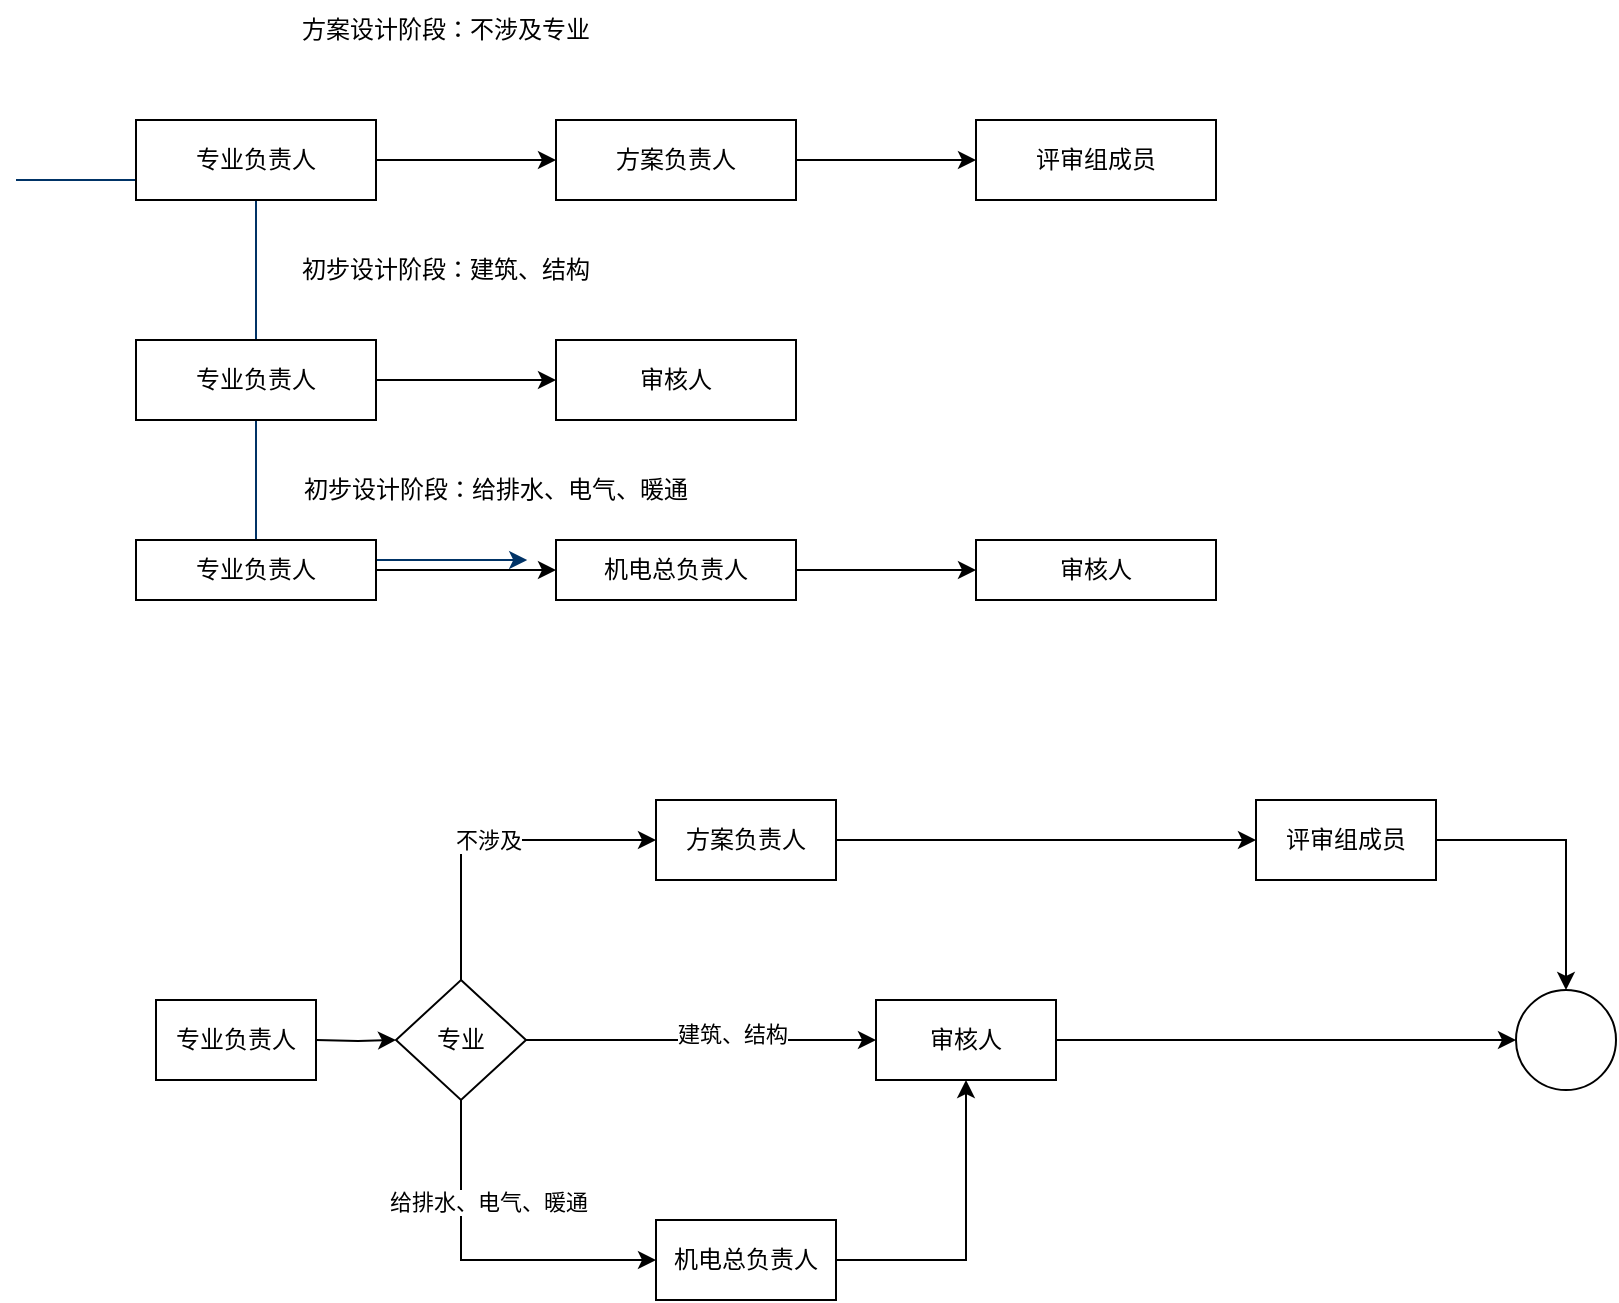<mxfile version="21.6.6" type="github">
  <diagram id="6a731a19-8d31-9384-78a2-239565b7b9f0" name="Page-1">
    <mxGraphModel dx="2603" dy="703" grid="1" gridSize="10" guides="1" tooltips="1" connect="1" arrows="1" fold="1" page="1" pageScale="1" pageWidth="1169" pageHeight="827" background="none" math="0" shadow="0">
      <root>
        <mxCell id="0" />
        <mxCell id="1" parent="0" />
        <mxCell id="54" value="" style="edgeStyle=elbowEdgeStyle;elbow=horizontal;exitX=0;exitY=0.5;exitPerimeter=0;entryX=0.095;entryY=0.5;entryPerimeter=0;fontStyle=1;strokeColor=#003366;strokeWidth=1;html=1;" parent="1" edge="1">
          <mxGeometry width="100" height="100" as="geometry">
            <mxPoint y="100" as="sourcePoint" />
            <mxPoint x="255.605" y="290" as="targetPoint" />
            <Array as="points">
              <mxPoint x="120" y="970" />
            </Array>
          </mxGeometry>
        </mxCell>
        <mxCell id="WEBV-BAg0RPOcg92BSEO-62" style="edgeStyle=orthogonalEdgeStyle;rounded=0;orthogonalLoop=1;jettySize=auto;html=1;" parent="1" source="WEBV-BAg0RPOcg92BSEO-60" target="WEBV-BAg0RPOcg92BSEO-61" edge="1">
          <mxGeometry relative="1" as="geometry" />
        </mxCell>
        <mxCell id="WEBV-BAg0RPOcg92BSEO-60" value="专业负责人" style="rounded=0;whiteSpace=wrap;html=1;" parent="1" vertex="1">
          <mxGeometry x="60" y="70" width="120" height="40" as="geometry" />
        </mxCell>
        <mxCell id="WEBV-BAg0RPOcg92BSEO-65" style="edgeStyle=orthogonalEdgeStyle;rounded=0;orthogonalLoop=1;jettySize=auto;html=1;" parent="1" source="WEBV-BAg0RPOcg92BSEO-61" target="WEBV-BAg0RPOcg92BSEO-64" edge="1">
          <mxGeometry relative="1" as="geometry" />
        </mxCell>
        <mxCell id="WEBV-BAg0RPOcg92BSEO-61" value="方案负责人" style="rounded=0;whiteSpace=wrap;html=1;" parent="1" vertex="1">
          <mxGeometry x="270" y="70" width="120" height="40" as="geometry" />
        </mxCell>
        <mxCell id="WEBV-BAg0RPOcg92BSEO-63" value="方案设计阶段：不涉及专业" style="text;html=1;strokeColor=none;fillColor=none;align=center;verticalAlign=middle;whiteSpace=wrap;rounded=0;" parent="1" vertex="1">
          <mxGeometry x="130" y="10" width="170" height="30" as="geometry" />
        </mxCell>
        <mxCell id="WEBV-BAg0RPOcg92BSEO-64" value="评审组成员" style="rounded=0;whiteSpace=wrap;html=1;" parent="1" vertex="1">
          <mxGeometry x="480" y="70" width="120" height="40" as="geometry" />
        </mxCell>
        <mxCell id="WEBV-BAg0RPOcg92BSEO-66" style="edgeStyle=orthogonalEdgeStyle;rounded=0;orthogonalLoop=1;jettySize=auto;html=1;" parent="1" source="WEBV-BAg0RPOcg92BSEO-67" target="WEBV-BAg0RPOcg92BSEO-69" edge="1">
          <mxGeometry relative="1" as="geometry" />
        </mxCell>
        <mxCell id="WEBV-BAg0RPOcg92BSEO-67" value="专业负责人" style="rounded=0;whiteSpace=wrap;html=1;" parent="1" vertex="1">
          <mxGeometry x="60" y="180" width="120" height="40" as="geometry" />
        </mxCell>
        <mxCell id="WEBV-BAg0RPOcg92BSEO-69" value="审核人" style="rounded=0;whiteSpace=wrap;html=1;" parent="1" vertex="1">
          <mxGeometry x="270" y="180" width="120" height="40" as="geometry" />
        </mxCell>
        <mxCell id="WEBV-BAg0RPOcg92BSEO-71" value="初步设计阶段：建筑、结构" style="text;html=1;strokeColor=none;fillColor=none;align=center;verticalAlign=middle;whiteSpace=wrap;rounded=0;" parent="1" vertex="1">
          <mxGeometry x="130" y="130" width="170" height="30" as="geometry" />
        </mxCell>
        <mxCell id="WEBV-BAg0RPOcg92BSEO-74" style="edgeStyle=orthogonalEdgeStyle;rounded=0;orthogonalLoop=1;jettySize=auto;html=1;" parent="1" source="WEBV-BAg0RPOcg92BSEO-75" target="WEBV-BAg0RPOcg92BSEO-77" edge="1">
          <mxGeometry relative="1" as="geometry" />
        </mxCell>
        <mxCell id="WEBV-BAg0RPOcg92BSEO-75" value="专业负责人" style="rounded=0;whiteSpace=wrap;html=1;" parent="1" vertex="1">
          <mxGeometry x="60" y="280" width="120" height="30" as="geometry" />
        </mxCell>
        <mxCell id="WEBV-BAg0RPOcg92BSEO-76" style="edgeStyle=orthogonalEdgeStyle;rounded=0;orthogonalLoop=1;jettySize=auto;html=1;" parent="1" source="WEBV-BAg0RPOcg92BSEO-77" edge="1">
          <mxGeometry relative="1" as="geometry">
            <mxPoint x="480" y="295" as="targetPoint" />
          </mxGeometry>
        </mxCell>
        <mxCell id="WEBV-BAg0RPOcg92BSEO-77" value="机电总负责人" style="rounded=0;whiteSpace=wrap;html=1;" parent="1" vertex="1">
          <mxGeometry x="270" y="280" width="120" height="30" as="geometry" />
        </mxCell>
        <mxCell id="WEBV-BAg0RPOcg92BSEO-78" value="审核人" style="rounded=0;whiteSpace=wrap;html=1;" parent="1" vertex="1">
          <mxGeometry x="480" y="280" width="120" height="30" as="geometry" />
        </mxCell>
        <mxCell id="WEBV-BAg0RPOcg92BSEO-79" value="初步设计阶段：给排水、电气、暖通" style="text;html=1;strokeColor=none;fillColor=none;align=center;verticalAlign=middle;whiteSpace=wrap;rounded=0;" parent="1" vertex="1">
          <mxGeometry x="120" y="240" width="240" height="30" as="geometry" />
        </mxCell>
        <mxCell id="WEBV-BAg0RPOcg92BSEO-91" style="edgeStyle=orthogonalEdgeStyle;rounded=0;orthogonalLoop=1;jettySize=auto;html=1;" parent="1" target="WEBV-BAg0RPOcg92BSEO-88" edge="1">
          <mxGeometry relative="1" as="geometry">
            <mxPoint x="150" y="530" as="sourcePoint" />
          </mxGeometry>
        </mxCell>
        <mxCell id="WEBV-BAg0RPOcg92BSEO-80" value="专业负责人" style="rounded=0;whiteSpace=wrap;html=1;" parent="1" vertex="1">
          <mxGeometry x="70" y="510" width="80" height="40" as="geometry" />
        </mxCell>
        <mxCell id="WEBV-BAg0RPOcg92BSEO-81" style="edgeStyle=orthogonalEdgeStyle;rounded=0;orthogonalLoop=1;jettySize=auto;html=1;exitX=0.5;exitY=1;exitDx=0;exitDy=0;" parent="1" source="WEBV-BAg0RPOcg92BSEO-61" target="WEBV-BAg0RPOcg92BSEO-61" edge="1">
          <mxGeometry relative="1" as="geometry" />
        </mxCell>
        <mxCell id="WEBV-BAg0RPOcg92BSEO-98" style="edgeStyle=orthogonalEdgeStyle;rounded=0;orthogonalLoop=1;jettySize=auto;html=1;" parent="1" source="WEBV-BAg0RPOcg92BSEO-83" target="WEBV-BAg0RPOcg92BSEO-85" edge="1">
          <mxGeometry relative="1" as="geometry" />
        </mxCell>
        <mxCell id="WEBV-BAg0RPOcg92BSEO-83" value="方案负责人" style="rounded=0;whiteSpace=wrap;html=1;" parent="1" vertex="1">
          <mxGeometry x="320" y="410" width="90" height="40" as="geometry" />
        </mxCell>
        <mxCell id="WEBV-BAg0RPOcg92BSEO-100" style="edgeStyle=orthogonalEdgeStyle;rounded=0;orthogonalLoop=1;jettySize=auto;html=1;entryX=0.5;entryY=0;entryDx=0;entryDy=0;" parent="1" source="WEBV-BAg0RPOcg92BSEO-85" target="WEBV-BAg0RPOcg92BSEO-90" edge="1">
          <mxGeometry relative="1" as="geometry" />
        </mxCell>
        <mxCell id="WEBV-BAg0RPOcg92BSEO-85" value="评审组成员" style="rounded=0;whiteSpace=wrap;html=1;" parent="1" vertex="1">
          <mxGeometry x="620" y="410" width="90" height="40" as="geometry" />
        </mxCell>
        <mxCell id="WEBV-BAg0RPOcg92BSEO-99" style="edgeStyle=orthogonalEdgeStyle;rounded=0;orthogonalLoop=1;jettySize=auto;html=1;entryX=0;entryY=0.5;entryDx=0;entryDy=0;" parent="1" source="WEBV-BAg0RPOcg92BSEO-86" target="WEBV-BAg0RPOcg92BSEO-90" edge="1">
          <mxGeometry relative="1" as="geometry" />
        </mxCell>
        <mxCell id="WEBV-BAg0RPOcg92BSEO-86" value="审核人" style="rounded=0;whiteSpace=wrap;html=1;" parent="1" vertex="1">
          <mxGeometry x="430" y="510" width="90" height="40" as="geometry" />
        </mxCell>
        <mxCell id="WEBV-BAg0RPOcg92BSEO-101" style="edgeStyle=orthogonalEdgeStyle;rounded=0;orthogonalLoop=1;jettySize=auto;html=1;entryX=0.5;entryY=1;entryDx=0;entryDy=0;" parent="1" source="WEBV-BAg0RPOcg92BSEO-87" target="WEBV-BAg0RPOcg92BSEO-86" edge="1">
          <mxGeometry relative="1" as="geometry" />
        </mxCell>
        <mxCell id="WEBV-BAg0RPOcg92BSEO-87" value="机电总负责人" style="rounded=0;whiteSpace=wrap;html=1;" parent="1" vertex="1">
          <mxGeometry x="320" y="620" width="90" height="40" as="geometry" />
        </mxCell>
        <mxCell id="WEBV-BAg0RPOcg92BSEO-92" style="edgeStyle=orthogonalEdgeStyle;rounded=0;orthogonalLoop=1;jettySize=auto;html=1;entryX=0;entryY=0.5;entryDx=0;entryDy=0;" parent="1" source="WEBV-BAg0RPOcg92BSEO-88" target="WEBV-BAg0RPOcg92BSEO-83" edge="1">
          <mxGeometry relative="1" as="geometry">
            <Array as="points">
              <mxPoint x="223" y="430" />
            </Array>
          </mxGeometry>
        </mxCell>
        <mxCell id="WEBV-BAg0RPOcg92BSEO-93" value="不涉及" style="edgeLabel;html=1;align=center;verticalAlign=middle;resizable=0;points=[];" parent="WEBV-BAg0RPOcg92BSEO-92" vertex="1" connectable="0">
          <mxGeometry x="-0.008" relative="1" as="geometry">
            <mxPoint as="offset" />
          </mxGeometry>
        </mxCell>
        <mxCell id="WEBV-BAg0RPOcg92BSEO-94" style="edgeStyle=orthogonalEdgeStyle;rounded=0;orthogonalLoop=1;jettySize=auto;html=1;" parent="1" source="WEBV-BAg0RPOcg92BSEO-88" target="WEBV-BAg0RPOcg92BSEO-86" edge="1">
          <mxGeometry relative="1" as="geometry" />
        </mxCell>
        <mxCell id="WEBV-BAg0RPOcg92BSEO-95" value="建筑、结构" style="edgeLabel;html=1;align=center;verticalAlign=middle;resizable=0;points=[];" parent="WEBV-BAg0RPOcg92BSEO-94" vertex="1" connectable="0">
          <mxGeometry x="0.177" y="3" relative="1" as="geometry">
            <mxPoint as="offset" />
          </mxGeometry>
        </mxCell>
        <mxCell id="WEBV-BAg0RPOcg92BSEO-96" style="edgeStyle=orthogonalEdgeStyle;rounded=0;orthogonalLoop=1;jettySize=auto;html=1;entryX=0;entryY=0.5;entryDx=0;entryDy=0;" parent="1" source="WEBV-BAg0RPOcg92BSEO-88" target="WEBV-BAg0RPOcg92BSEO-87" edge="1">
          <mxGeometry relative="1" as="geometry">
            <Array as="points">
              <mxPoint x="223" y="640" />
            </Array>
          </mxGeometry>
        </mxCell>
        <mxCell id="WEBV-BAg0RPOcg92BSEO-97" value="给排水、电气、暖通" style="edgeLabel;html=1;align=center;verticalAlign=middle;resizable=0;points=[];" parent="WEBV-BAg0RPOcg92BSEO-96" vertex="1" connectable="0">
          <mxGeometry x="-0.427" relative="1" as="geometry">
            <mxPoint x="13" as="offset" />
          </mxGeometry>
        </mxCell>
        <mxCell id="WEBV-BAg0RPOcg92BSEO-88" value="专业" style="rhombus;whiteSpace=wrap;html=1;" parent="1" vertex="1">
          <mxGeometry x="190" y="500" width="65" height="60" as="geometry" />
        </mxCell>
        <mxCell id="WEBV-BAg0RPOcg92BSEO-90" value="" style="ellipse;whiteSpace=wrap;html=1;aspect=fixed;" parent="1" vertex="1">
          <mxGeometry x="750" y="505" width="50" height="50" as="geometry" />
        </mxCell>
      </root>
    </mxGraphModel>
  </diagram>
</mxfile>
